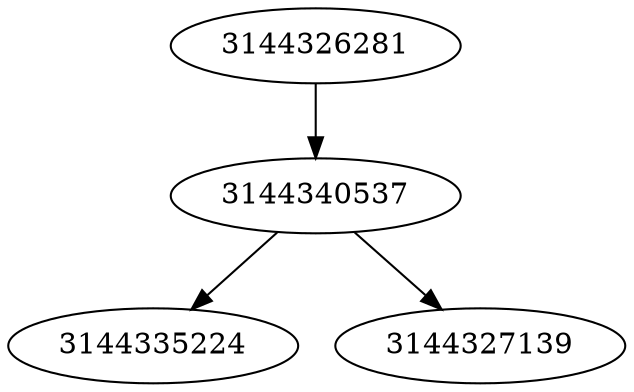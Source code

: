 strict digraph  {
3144335224;
3144326281;
3144327139;
3144340537;
3144326281 -> 3144340537;
3144340537 -> 3144335224;
3144340537 -> 3144327139;
}
